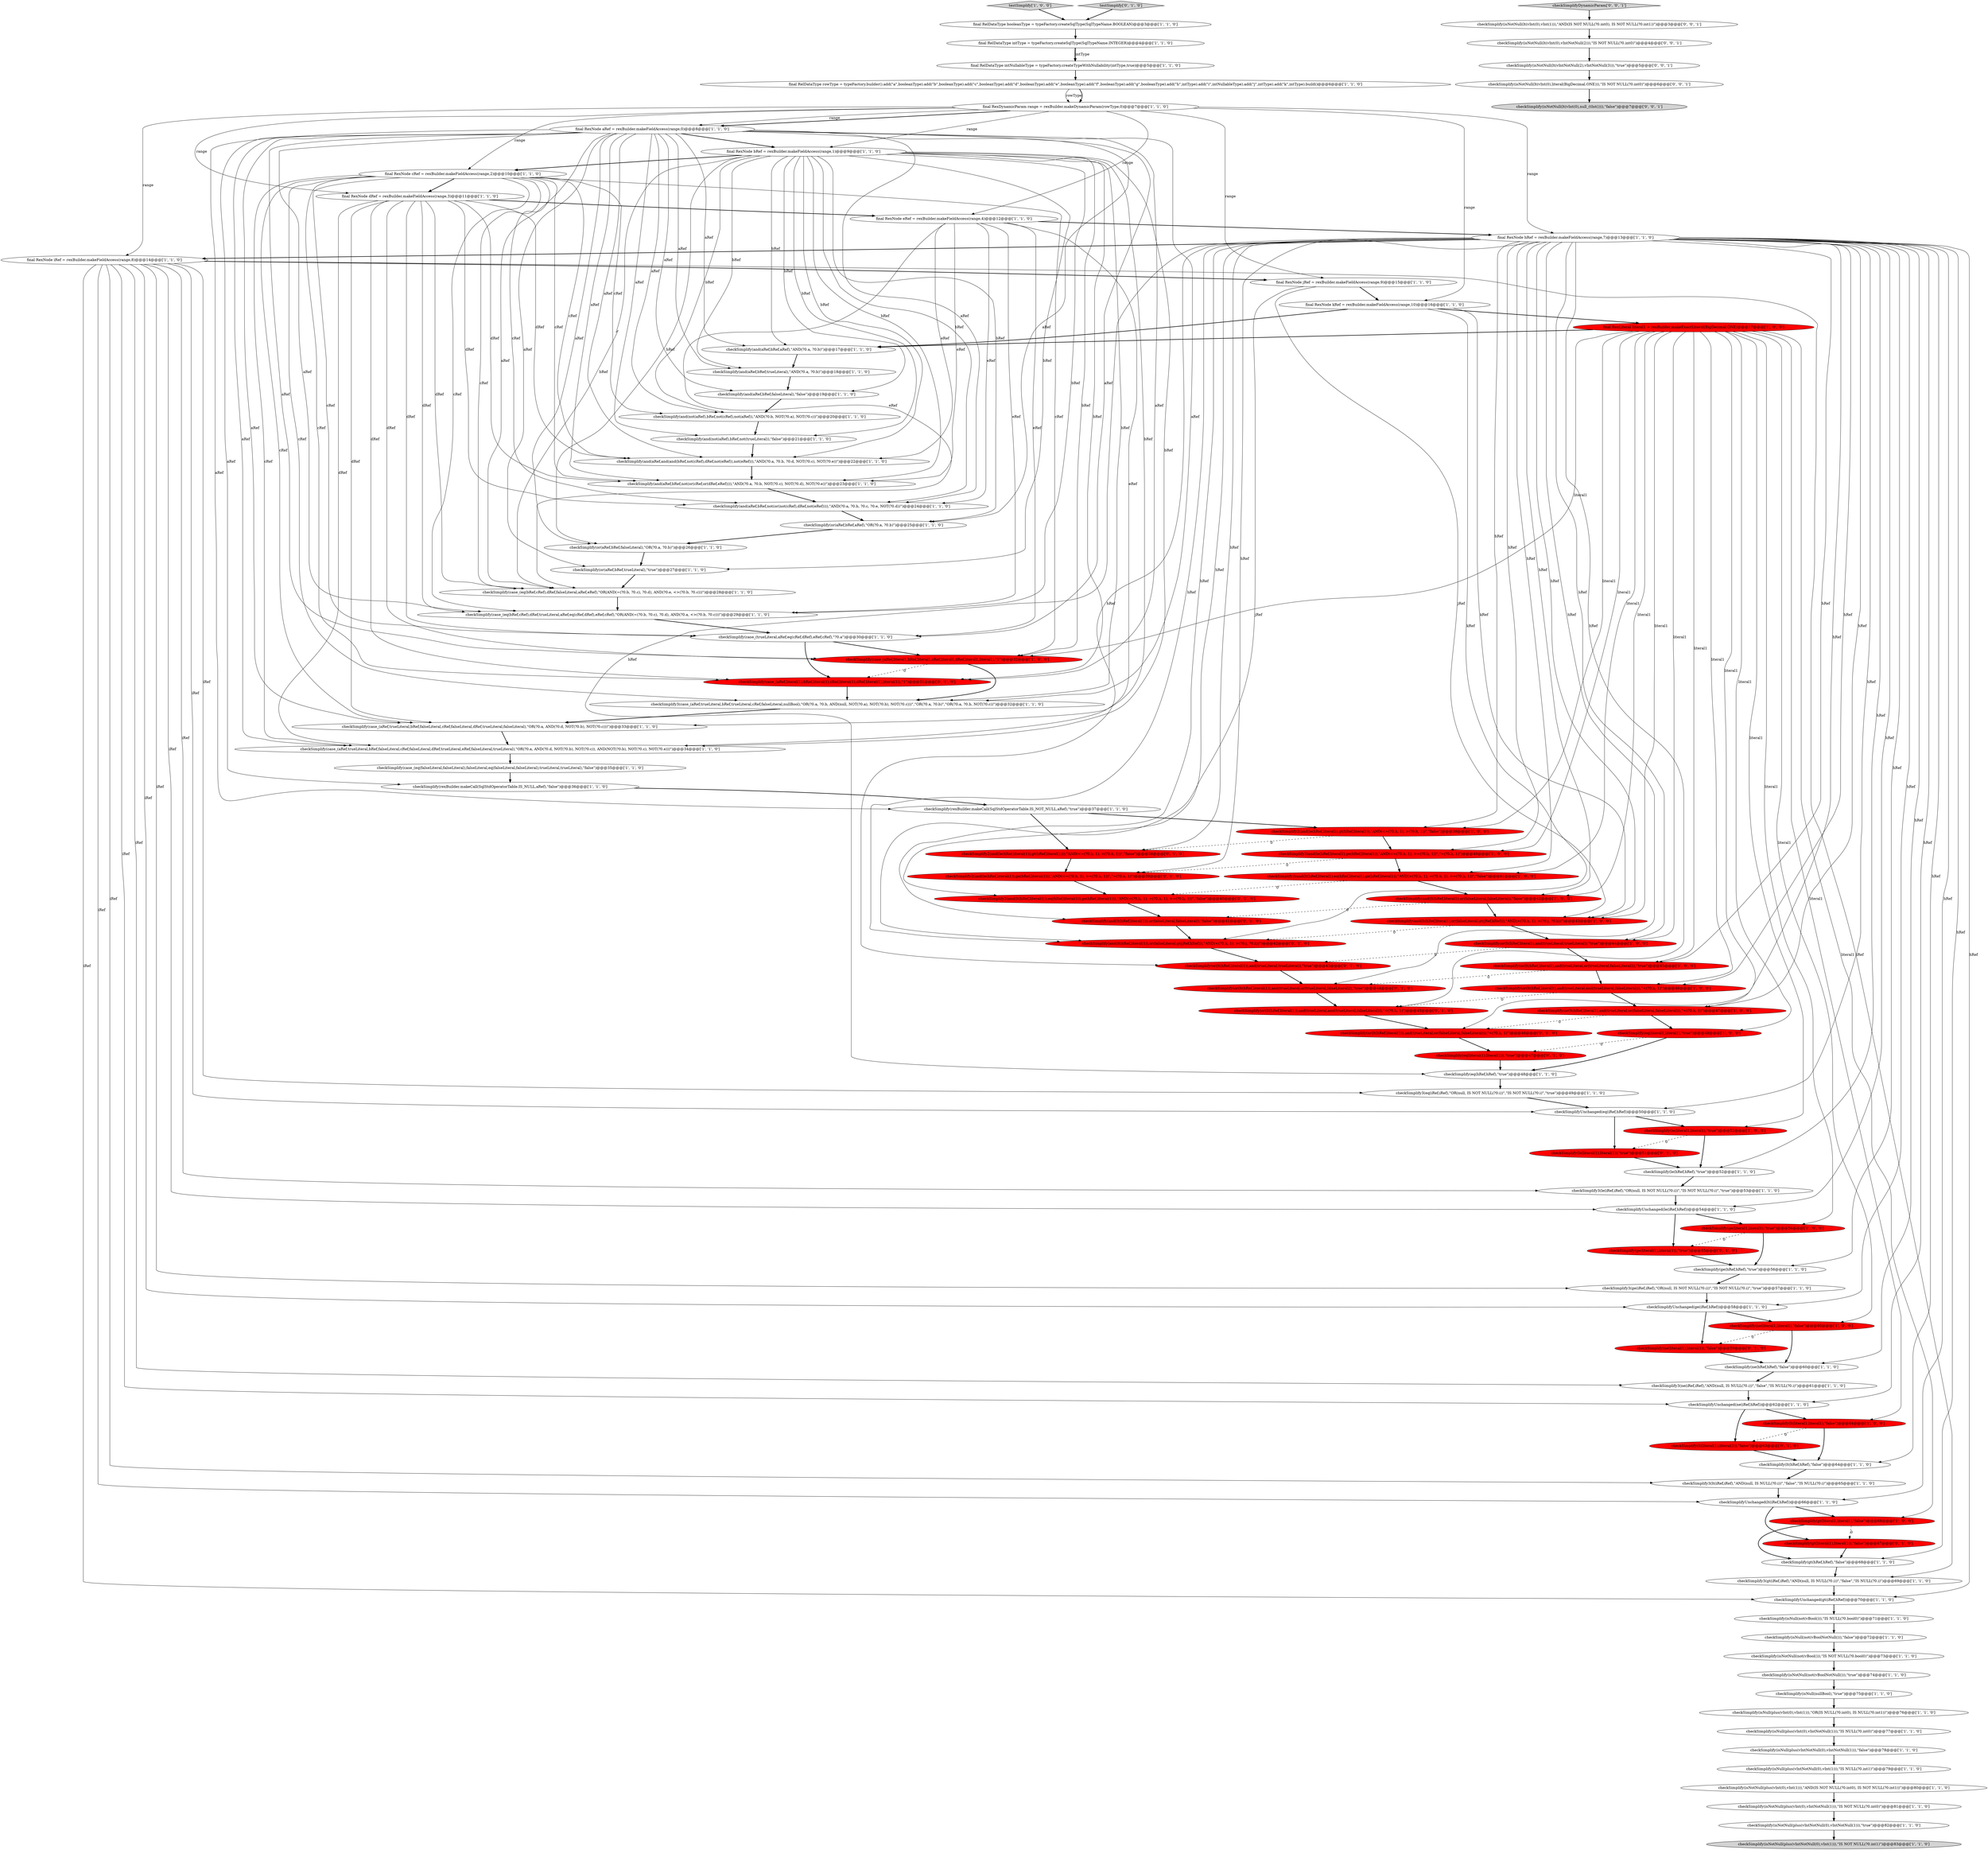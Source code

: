 digraph {
64 [style = filled, label = "checkSimplify(eq(hRef,hRef),\"true\")@@@48@@@['1', '1', '0']", fillcolor = white, shape = ellipse image = "AAA0AAABBB1BBB"];
10 [style = filled, label = "checkSimplify3(case_(aRef,trueLiteral,bRef,trueLiteral,cRef,falseLiteral,nullBool),\"OR(?0.a, ?0.b, AND(null, NOT(?0.a), NOT(?0.b), NOT(?0.c)))\",\"OR(?0.a, ?0.b)\",\"OR(?0.a, ?0.b, NOT(?0.c))\")@@@32@@@['1', '1', '0']", fillcolor = white, shape = ellipse image = "AAA0AAABBB1BBB"];
1 [style = filled, label = "checkSimplify(isNull(plus(vInt(0),vInt(1))),\"OR(IS NULL(?0.int0), IS NULL(?0.int1))\")@@@76@@@['1', '1', '0']", fillcolor = white, shape = ellipse image = "AAA0AAABBB1BBB"];
17 [style = filled, label = "checkSimplifyUnchanged(ge(iRef,hRef))@@@58@@@['1', '1', '0']", fillcolor = white, shape = ellipse image = "AAA0AAABBB1BBB"];
45 [style = filled, label = "checkSimplify(rexBuilder.makeCall(SqlStdOperatorTable.IS_NULL,aRef),\"false\")@@@36@@@['1', '1', '0']", fillcolor = white, shape = ellipse image = "AAA0AAABBB1BBB"];
32 [style = filled, label = "checkSimplify(isNotNull(plus(vInt(0),vIntNotNull(1))),\"IS NOT NULL(?0.int0)\")@@@81@@@['1', '1', '0']", fillcolor = white, shape = ellipse image = "AAA0AAABBB1BBB"];
3 [style = filled, label = "checkSimplify3(ne(iRef,iRef),\"AND(null, IS NULL(?0.i))\",\"false\",\"IS NULL(?0.i)\")@@@61@@@['1', '1', '0']", fillcolor = white, shape = ellipse image = "AAA0AAABBB1BBB"];
59 [style = filled, label = "checkSimplify(or(aRef,bRef,aRef),\"OR(?0.a, ?0.b)\")@@@25@@@['1', '1', '0']", fillcolor = white, shape = ellipse image = "AAA0AAABBB1BBB"];
46 [style = filled, label = "checkSimplify(le(literal1,literal1),\"true\")@@@52@@@['1', '0', '0']", fillcolor = red, shape = ellipse image = "AAA1AAABBB1BBB"];
36 [style = filled, label = "final RexNode iRef = rexBuilder.makeFieldAccess(range,8)@@@14@@@['1', '1', '0']", fillcolor = white, shape = ellipse image = "AAA0AAABBB1BBB"];
75 [style = filled, label = "checkSimplify(case_(aRef,trueLiteral,bRef,falseLiteral,cRef,falseLiteral,dRef,trueLiteral,falseLiteral),\"OR(?0.a, AND(?0.d, NOT(?0.b), NOT(?0.c)))\")@@@33@@@['1', '1', '0']", fillcolor = white, shape = ellipse image = "AAA0AAABBB1BBB"];
18 [style = filled, label = "final RelDataType intNullableType = typeFactory.createTypeWithNullability(intType,true)@@@5@@@['1', '1', '0']", fillcolor = white, shape = ellipse image = "AAA0AAABBB1BBB"];
99 [style = filled, label = "checkSimplify(case_(aRef,literal(1),bRef,literal(1),cRef,literal(1),dRef,literal(1),literal(1)),\"1\")@@@31@@@['0', '1', '0']", fillcolor = red, shape = ellipse image = "AAA1AAABBB2BBB"];
71 [style = filled, label = "checkSimplify(isNull(plus(vInt(0),vIntNotNull(1))),\"IS NULL(?0.int0)\")@@@77@@@['1', '1', '0']", fillcolor = white, shape = ellipse image = "AAA0AAABBB1BBB"];
35 [style = filled, label = "checkSimplify(or(lt(hRef,literal1),and(trueLiteral,or(trueLiteral,falseLiteral))),\"true\")@@@45@@@['1', '0', '0']", fillcolor = red, shape = ellipse image = "AAA1AAABBB1BBB"];
16 [style = filled, label = "checkSimplify2(and(lt(hRef,literal1),eq(hRef,literal1),ge(hRef,literal1)),\"AND(<(?0.h, 1), =(?0.h, 1), >=(?0.h, 1))\",\"false\")@@@41@@@['1', '0', '0']", fillcolor = red, shape = ellipse image = "AAA1AAABBB1BBB"];
13 [style = filled, label = "checkSimplify(case_(aRef,trueLiteral,bRef,falseLiteral,cRef,falseLiteral,dRef,trueLiteral,eRef,falseLiteral,trueLiteral),\"OR(?0.a, AND(?0.d, NOT(?0.b), NOT(?0.c)), AND(NOT(?0.b), NOT(?0.c), NOT(?0.e)))\")@@@34@@@['1', '1', '0']", fillcolor = white, shape = ellipse image = "AAA0AAABBB1BBB"];
74 [style = filled, label = "checkSimplify(ge(hRef,hRef),\"true\")@@@56@@@['1', '1', '0']", fillcolor = white, shape = ellipse image = "AAA0AAABBB1BBB"];
20 [style = filled, label = "final RexNode eRef = rexBuilder.makeFieldAccess(range,4)@@@12@@@['1', '1', '0']", fillcolor = white, shape = ellipse image = "AAA0AAABBB1BBB"];
19 [style = filled, label = "checkSimplify3(le(iRef,iRef),\"OR(null, IS NOT NULL(?0.i))\",\"IS NOT NULL(?0.i)\",\"true\")@@@53@@@['1', '1', '0']", fillcolor = white, shape = ellipse image = "AAA0AAABBB1BBB"];
24 [style = filled, label = "checkSimplify(and(aRef,bRef,falseLiteral),\"false\")@@@19@@@['1', '1', '0']", fillcolor = white, shape = ellipse image = "AAA0AAABBB1BBB"];
72 [style = filled, label = "checkSimplify(and(aRef,bRef,not(or(cRef,or(dRef,eRef)))),\"AND(?0.a, ?0.b, NOT(?0.c), NOT(?0.d), NOT(?0.e))\")@@@23@@@['1', '1', '0']", fillcolor = white, shape = ellipse image = "AAA0AAABBB1BBB"];
2 [style = filled, label = "checkSimplify3(lt(iRef,iRef),\"AND(null, IS NULL(?0.i))\",\"false\",\"IS NULL(?0.i)\")@@@65@@@['1', '1', '0']", fillcolor = white, shape = ellipse image = "AAA0AAABBB1BBB"];
97 [style = filled, label = "checkSimplify(eq(literal(1),literal(1)),\"true\")@@@47@@@['0', '1', '0']", fillcolor = red, shape = ellipse image = "AAA1AAABBB2BBB"];
25 [style = filled, label = "checkSimplify(case_(eq(bRef,cRef),dRef,trueLiteral,aRef,eq(cRef,dRef),eRef,cRef),\"OR(AND(=(?0.b, ?0.c), ?0.d), AND(?0.a, <>(?0.b, ?0.c)))\")@@@29@@@['1', '1', '0']", fillcolor = white, shape = ellipse image = "AAA0AAABBB1BBB"];
53 [style = filled, label = "checkSimplify(case_(aRef,literal1,bRef,literal1,cRef,literal1,dRef,literal1,literal1),\"1\")@@@32@@@['1', '0', '0']", fillcolor = red, shape = ellipse image = "AAA1AAABBB1BBB"];
70 [style = filled, label = "checkSimplify3(ge(iRef,iRef),\"OR(null, IS NOT NULL(?0.i))\",\"IS NOT NULL(?0.i)\",\"true\")@@@57@@@['1', '1', '0']", fillcolor = white, shape = ellipse image = "AAA0AAABBB1BBB"];
73 [style = filled, label = "checkSimplify(gt(literal1,literal1),\"false\")@@@68@@@['1', '0', '0']", fillcolor = red, shape = ellipse image = "AAA1AAABBB1BBB"];
69 [style = filled, label = "final RexNode cRef = rexBuilder.makeFieldAccess(range,2)@@@10@@@['1', '1', '0']", fillcolor = white, shape = ellipse image = "AAA0AAABBB1BBB"];
101 [style = filled, label = "checkSimplify(isNotNull(lt(vIntNotNull(2),vIntNotNull(3))),\"true\")@@@5@@@['0', '0', '1']", fillcolor = white, shape = ellipse image = "AAA0AAABBB3BBB"];
47 [style = filled, label = "checkSimplifyUnchanged(lt(iRef,hRef))@@@66@@@['1', '1', '0']", fillcolor = white, shape = ellipse image = "AAA0AAABBB1BBB"];
86 [style = filled, label = "checkSimplify(or(lt(hRef,literal(1)),and(trueLiteral,or(trueLiteral,falseLiteral))),\"true\")@@@44@@@['0', '1', '0']", fillcolor = red, shape = ellipse image = "AAA1AAABBB2BBB"];
9 [style = filled, label = "checkSimplify(isNull(plus(vIntNotNull(0),vInt(1))),\"IS NULL(?0.int1)\")@@@79@@@['1', '1', '0']", fillcolor = white, shape = ellipse image = "AAA0AAABBB1BBB"];
40 [style = filled, label = "checkSimplify(ne(literal1,literal1),\"false\")@@@60@@@['1', '0', '0']", fillcolor = red, shape = ellipse image = "AAA1AAABBB1BBB"];
56 [style = filled, label = "checkSimplify(isNull(not(vBoolNotNull())),\"false\")@@@72@@@['1', '1', '0']", fillcolor = white, shape = ellipse image = "AAA0AAABBB1BBB"];
102 [style = filled, label = "checkSimplify(isNotNull(lt(vInt(0),vIntNotNull(2))),\"IS NOT NULL(?0.int0)\")@@@4@@@['0', '0', '1']", fillcolor = white, shape = ellipse image = "AAA0AAABBB3BBB"];
94 [style = filled, label = "checkSimplify(lt(literal(1),literal(1)),\"false\")@@@63@@@['0', '1', '0']", fillcolor = red, shape = ellipse image = "AAA1AAABBB2BBB"];
95 [style = filled, label = "checkSimplify(ge(literal(1),literal(1)),\"true\")@@@55@@@['0', '1', '0']", fillcolor = red, shape = ellipse image = "AAA1AAABBB2BBB"];
42 [style = filled, label = "checkSimplify(isNull(plus(vIntNotNull(0),vIntNotNull(1))),\"false\")@@@78@@@['1', '1', '0']", fillcolor = white, shape = ellipse image = "AAA0AAABBB1BBB"];
15 [style = filled, label = "checkSimplify(and(lt(hRef,literal1),or(falseLiteral,gt(jRef,kRef))),\"AND(<(?0.h, 1), >(?0.j, ?0.k))\")@@@43@@@['1', '0', '0']", fillcolor = red, shape = ellipse image = "AAA1AAABBB1BBB"];
7 [style = filled, label = "testSimplify['1', '0', '0']", fillcolor = lightgray, shape = diamond image = "AAA0AAABBB1BBB"];
31 [style = filled, label = "checkSimplify2(and(le(hRef,literal1),ge(hRef,literal1)),\"AND(<=(?0.h, 1), >=(?0.h, 1))\",\"=(?0.h, 1)\")@@@40@@@['1', '0', '0']", fillcolor = red, shape = ellipse image = "AAA1AAABBB1BBB"];
14 [style = filled, label = "checkSimplify(and(aRef,bRef,not(or(not(cRef),dRef,not(eRef)))),\"AND(?0.a, ?0.b, ?0.c, ?0.e, NOT(?0.d))\")@@@24@@@['1', '1', '0']", fillcolor = white, shape = ellipse image = "AAA0AAABBB1BBB"];
50 [style = filled, label = "checkSimplify(isNull(nullBool),\"true\")@@@75@@@['1', '1', '0']", fillcolor = white, shape = ellipse image = "AAA0AAABBB1BBB"];
41 [style = filled, label = "checkSimplify2(and(le(hRef,literal1),gt(hRef,literal1)),\"AND(<=(?0.h, 1), >(?0.h, 1))\",\"false\")@@@39@@@['1', '0', '0']", fillcolor = red, shape = ellipse image = "AAA1AAABBB1BBB"];
12 [style = filled, label = "checkSimplify(or(aRef,bRef,falseLiteral),\"OR(?0.a, ?0.b)\")@@@26@@@['1', '1', '0']", fillcolor = white, shape = ellipse image = "AAA0AAABBB1BBB"];
60 [style = filled, label = "checkSimplify(rexBuilder.makeCall(SqlStdOperatorTable.IS_NOT_NULL,aRef),\"true\")@@@37@@@['1', '1', '0']", fillcolor = white, shape = ellipse image = "AAA0AAABBB1BBB"];
65 [style = filled, label = "checkSimplify3(eq(iRef,iRef),\"OR(null, IS NOT NULL(?0.i))\",\"IS NOT NULL(?0.i)\",\"true\")@@@49@@@['1', '1', '0']", fillcolor = white, shape = ellipse image = "AAA0AAABBB1BBB"];
93 [style = filled, label = "checkSimplify(or(lt(hRef,literal(1)),and(trueLiteral,trueLiteral)),\"true\")@@@43@@@['0', '1', '0']", fillcolor = red, shape = ellipse image = "AAA1AAABBB2BBB"];
26 [style = filled, label = "final RexNode bRef = rexBuilder.makeFieldAccess(range,1)@@@9@@@['1', '1', '0']", fillcolor = white, shape = ellipse image = "AAA0AAABBB1BBB"];
81 [style = filled, label = "checkSimplify(and(aRef,bRef,aRef),\"AND(?0.a, ?0.b)\")@@@17@@@['1', '1', '0']", fillcolor = white, shape = ellipse image = "AAA0AAABBB1BBB"];
22 [style = filled, label = "checkSimplify(lt(literal1,literal1),\"false\")@@@64@@@['1', '0', '0']", fillcolor = red, shape = ellipse image = "AAA1AAABBB1BBB"];
84 [style = filled, label = "checkSimplify(and(lt(hRef,literal(1)),or(falseLiteral,gt(jRef,kRef))),\"AND(<(?0.h, 1), >(?0.j, ?0.k))\")@@@42@@@['0', '1', '0']", fillcolor = red, shape = ellipse image = "AAA1AAABBB2BBB"];
51 [style = filled, label = "checkSimplify(isNotNull(plus(vIntNotNull(0),vIntNotNull(1))),\"true\")@@@82@@@['1', '1', '0']", fillcolor = white, shape = ellipse image = "AAA0AAABBB1BBB"];
55 [style = filled, label = "checkSimplify3(gt(iRef,iRef),\"AND(null, IS NULL(?0.i))\",\"false\",\"IS NULL(?0.i)\")@@@69@@@['1', '1', '0']", fillcolor = white, shape = ellipse image = "AAA0AAABBB1BBB"];
67 [style = filled, label = "final RelDataType booleanType = typeFactory.createSqlType(SqlTypeName.BOOLEAN)@@@3@@@['1', '1', '0']", fillcolor = white, shape = ellipse image = "AAA0AAABBB1BBB"];
54 [style = filled, label = "checkSimplify(eq(literal1,literal1),\"true\")@@@48@@@['1', '0', '0']", fillcolor = red, shape = ellipse image = "AAA1AAABBB1BBB"];
92 [style = filled, label = "checkSimplify2(and(le(hRef,literal(1)),gt(hRef,literal(1))),\"AND(<=(?0.h, 1), >(?0.h, 1))\",\"false\")@@@38@@@['0', '1', '0']", fillcolor = red, shape = ellipse image = "AAA1AAABBB2BBB"];
33 [style = filled, label = "checkSimplify(and(aRef,bRef,trueLiteral),\"AND(?0.a, ?0.b)\")@@@18@@@['1', '1', '0']", fillcolor = white, shape = ellipse image = "AAA0AAABBB1BBB"];
63 [style = filled, label = "checkSimplify(isNotNull(not(vBool())),\"IS NOT NULL(?0.bool0)\")@@@73@@@['1', '1', '0']", fillcolor = white, shape = ellipse image = "AAA0AAABBB1BBB"];
96 [style = filled, label = "checkSimplify2(and(le(hRef,literal(1)),ge(hRef,literal(1))),\"AND(<=(?0.h, 1), >=(?0.h, 1))\",\"=(?0.h, 1)\")@@@39@@@['0', '1', '0']", fillcolor = red, shape = ellipse image = "AAA1AAABBB2BBB"];
89 [style = filled, label = "testSimplify['0', '1', '0']", fillcolor = lightgray, shape = diamond image = "AAA0AAABBB2BBB"];
105 [style = filled, label = "checkSimplifyDynamicParam['0', '0', '1']", fillcolor = lightgray, shape = diamond image = "AAA0AAABBB3BBB"];
85 [style = filled, label = "checkSimplify(le(literal(1),literal(1)),\"true\")@@@51@@@['0', '1', '0']", fillcolor = red, shape = ellipse image = "AAA1AAABBB2BBB"];
66 [style = filled, label = "checkSimplify(and(not(aRef),bRef,not(trueLiteral)),\"false\")@@@21@@@['1', '1', '0']", fillcolor = white, shape = ellipse image = "AAA0AAABBB1BBB"];
90 [style = filled, label = "checkSimplify2(and(lt(hRef,literal(1)),eq(hRef,literal(1)),ge(hRef,literal(1))),\"AND(<(?0.h, 1), =(?0.h, 1), >=(?0.h, 1))\",\"false\")@@@40@@@['0', '1', '0']", fillcolor = red, shape = ellipse image = "AAA1AAABBB2BBB"];
48 [style = filled, label = "final RexDynamicParam range = rexBuilder.makeDynamicParam(rowType,0)@@@7@@@['1', '1', '0']", fillcolor = white, shape = ellipse image = "AAA0AAABBB1BBB"];
5 [style = filled, label = "checkSimplifyUnchanged(le(iRef,hRef))@@@54@@@['1', '1', '0']", fillcolor = white, shape = ellipse image = "AAA0AAABBB1BBB"];
4 [style = filled, label = "final RelDataType intType = typeFactory.createSqlType(SqlTypeName.INTEGER)@@@4@@@['1', '1', '0']", fillcolor = white, shape = ellipse image = "AAA0AAABBB1BBB"];
82 [style = filled, label = "checkSimplify(ne(hRef,hRef),\"false\")@@@60@@@['1', '1', '0']", fillcolor = white, shape = ellipse image = "AAA0AAABBB1BBB"];
8 [style = filled, label = "final RexNode hRef = rexBuilder.makeFieldAccess(range,7)@@@13@@@['1', '1', '0']", fillcolor = white, shape = ellipse image = "AAA0AAABBB1BBB"];
28 [style = filled, label = "checkSimplify(le(hRef,hRef),\"true\")@@@52@@@['1', '1', '0']", fillcolor = white, shape = ellipse image = "AAA0AAABBB1BBB"];
80 [style = filled, label = "final RexNode kRef = rexBuilder.makeFieldAccess(range,10)@@@16@@@['1', '1', '0']", fillcolor = white, shape = ellipse image = "AAA0AAABBB1BBB"];
103 [style = filled, label = "checkSimplify(isNotNull(lt(vInt(0),null_(tInt()))),\"false\")@@@7@@@['0', '0', '1']", fillcolor = lightgray, shape = ellipse image = "AAA0AAABBB3BBB"];
57 [style = filled, label = "final RexNode aRef = rexBuilder.makeFieldAccess(range,0)@@@8@@@['1', '1', '0']", fillcolor = white, shape = ellipse image = "AAA0AAABBB1BBB"];
91 [style = filled, label = "checkSimplify(or(lt(hRef,literal(1)),and(trueLiteral,or(falseLiteral,falseLiteral))),\"<(?0.h, 1)\")@@@46@@@['0', '1', '0']", fillcolor = red, shape = ellipse image = "AAA1AAABBB2BBB"];
30 [style = filled, label = "checkSimplify(and(lt(hRef,literal1),or(falseLiteral,falseLiteral)),\"false\")@@@42@@@['1', '0', '0']", fillcolor = red, shape = ellipse image = "AAA1AAABBB1BBB"];
11 [style = filled, label = "checkSimplify(isNotNull(not(vBoolNotNull())),\"true\")@@@74@@@['1', '1', '0']", fillcolor = white, shape = ellipse image = "AAA0AAABBB1BBB"];
44 [style = filled, label = "checkSimplify(case_(eq(bRef,cRef),dRef,falseLiteral,aRef,eRef),\"OR(AND(=(?0.b, ?0.c), ?0.d), AND(?0.e, <>(?0.b, ?0.c)))\")@@@28@@@['1', '1', '0']", fillcolor = white, shape = ellipse image = "AAA0AAABBB1BBB"];
0 [style = filled, label = "checkSimplify(and(aRef,and(and(bRef,not(cRef),dRef,not(eRef)),not(eRef))),\"AND(?0.a, ?0.b, ?0.d, NOT(?0.c), NOT(?0.e))\")@@@22@@@['1', '1', '0']", fillcolor = white, shape = ellipse image = "AAA0AAABBB1BBB"];
58 [style = filled, label = "checkSimplify(isNotNull(plus(vInt(0),vInt(1))),\"AND(IS NOT NULL(?0.int0), IS NOT NULL(?0.int1))\")@@@80@@@['1', '1', '0']", fillcolor = white, shape = ellipse image = "AAA0AAABBB1BBB"];
6 [style = filled, label = "checkSimplify(case_(trueLiteral,aRef,eq(cRef,dRef),eRef,cRef),\"?0.a\")@@@30@@@['1', '1', '0']", fillcolor = white, shape = ellipse image = "AAA0AAABBB1BBB"];
98 [style = filled, label = "checkSimplify(ne(literal(1),literal(1)),\"false\")@@@59@@@['0', '1', '0']", fillcolor = red, shape = ellipse image = "AAA1AAABBB2BBB"];
37 [style = filled, label = "checkSimplifyUnchanged(eq(iRef,hRef))@@@50@@@['1', '1', '0']", fillcolor = white, shape = ellipse image = "AAA0AAABBB1BBB"];
34 [style = filled, label = "checkSimplify(and(not(aRef),bRef,not(cRef),not(aRef)),\"AND(?0.b, NOT(?0.a), NOT(?0.c))\")@@@20@@@['1', '1', '0']", fillcolor = white, shape = ellipse image = "AAA0AAABBB1BBB"];
39 [style = filled, label = "final RexLiteral literal1 = rexBuilder.makeExactLiteral(BigDecimal.ONE)@@@17@@@['1', '0', '0']", fillcolor = red, shape = ellipse image = "AAA1AAABBB1BBB"];
27 [style = filled, label = "checkSimplify(or(lt(hRef,literal1),and(trueLiteral,trueLiteral)),\"true\")@@@44@@@['1', '0', '0']", fillcolor = red, shape = ellipse image = "AAA1AAABBB1BBB"];
100 [style = filled, label = "checkSimplify(isNotNull(lt(vInt(0),vInt(1))),\"AND(IS NOT NULL(?0.int0), IS NOT NULL(?0.int1))\")@@@3@@@['0', '0', '1']", fillcolor = white, shape = ellipse image = "AAA0AAABBB3BBB"];
62 [style = filled, label = "checkSimplifyUnchanged(gt(iRef,hRef))@@@70@@@['1', '1', '0']", fillcolor = white, shape = ellipse image = "AAA0AAABBB1BBB"];
87 [style = filled, label = "checkSimplify(and(lt(hRef,literal(1)),or(falseLiteral,falseLiteral)),\"false\")@@@41@@@['0', '1', '0']", fillcolor = red, shape = ellipse image = "AAA1AAABBB2BBB"];
61 [style = filled, label = "checkSimplify(or(lt(hRef,literal1),and(trueLiteral,or(falseLiteral,falseLiteral))),\"<(?0.h, 1)\")@@@47@@@['1', '0', '0']", fillcolor = red, shape = ellipse image = "AAA1AAABBB1BBB"];
52 [style = filled, label = "checkSimplify(ge(literal1,literal1),\"true\")@@@56@@@['1', '0', '0']", fillcolor = red, shape = ellipse image = "AAA1AAABBB1BBB"];
38 [style = filled, label = "checkSimplify(case_(eq(falseLiteral,falseLiteral),falseLiteral,eq(falseLiteral,falseLiteral),trueLiteral,trueLiteral),\"false\")@@@35@@@['1', '1', '0']", fillcolor = white, shape = ellipse image = "AAA0AAABBB1BBB"];
104 [style = filled, label = "checkSimplify(isNotNull(lt(vInt(0),literal(BigDecimal.ONE))),\"IS NOT NULL(?0.int0)\")@@@6@@@['0', '0', '1']", fillcolor = white, shape = ellipse image = "AAA0AAABBB3BBB"];
23 [style = filled, label = "checkSimplify(or(lt(hRef,literal1),and(trueLiteral,and(trueLiteral,falseLiteral))),\"<(?0.h, 1)\")@@@46@@@['1', '0', '0']", fillcolor = red, shape = ellipse image = "AAA1AAABBB1BBB"];
76 [style = filled, label = "final RelDataType rowType = typeFactory.builder().add(\"a\",booleanType).add(\"b\",booleanType).add(\"c\",booleanType).add(\"d\",booleanType).add(\"e\",booleanType).add(\"f\",booleanType).add(\"g\",booleanType).add(\"h\",intType).add(\"i\",intNullableType).add(\"j\",intType).add(\"k\",intType).build()@@@6@@@['1', '1', '0']", fillcolor = white, shape = ellipse image = "AAA0AAABBB1BBB"];
68 [style = filled, label = "checkSimplify(lt(hRef,hRef),\"false\")@@@64@@@['1', '1', '0']", fillcolor = white, shape = ellipse image = "AAA0AAABBB1BBB"];
83 [style = filled, label = "checkSimplify(gt(literal(1),literal(1)),\"false\")@@@67@@@['0', '1', '0']", fillcolor = red, shape = ellipse image = "AAA1AAABBB2BBB"];
77 [style = filled, label = "checkSimplify(or(aRef,bRef,trueLiteral),\"true\")@@@27@@@['1', '1', '0']", fillcolor = white, shape = ellipse image = "AAA0AAABBB1BBB"];
78 [style = filled, label = "final RexNode jRef = rexBuilder.makeFieldAccess(range,9)@@@15@@@['1', '1', '0']", fillcolor = white, shape = ellipse image = "AAA0AAABBB1BBB"];
79 [style = filled, label = "final RexNode dRef = rexBuilder.makeFieldAccess(range,3)@@@11@@@['1', '1', '0']", fillcolor = white, shape = ellipse image = "AAA0AAABBB1BBB"];
88 [style = filled, label = "checkSimplify(or(lt(hRef,literal(1)),and(trueLiteral,and(trueLiteral,falseLiteral))),\"<(?0.h, 1)\")@@@45@@@['0', '1', '0']", fillcolor = red, shape = ellipse image = "AAA1AAABBB2BBB"];
29 [style = filled, label = "checkSimplifyUnchanged(ne(iRef,hRef))@@@62@@@['1', '1', '0']", fillcolor = white, shape = ellipse image = "AAA0AAABBB1BBB"];
21 [style = filled, label = "checkSimplify(gt(hRef,hRef),\"false\")@@@68@@@['1', '1', '0']", fillcolor = white, shape = ellipse image = "AAA0AAABBB1BBB"];
49 [style = filled, label = "checkSimplify(isNotNull(plus(vIntNotNull(0),vInt(1))),\"IS NOT NULL(?0.int1)\")@@@83@@@['1', '1', '0']", fillcolor = lightgray, shape = ellipse image = "AAA0AAABBB1BBB"];
43 [style = filled, label = "checkSimplify(isNull(not(vBool())),\"IS NULL(?0.bool0)\")@@@71@@@['1', '1', '0']", fillcolor = white, shape = ellipse image = "AAA0AAABBB1BBB"];
104->103 [style = bold, label=""];
8->5 [style = solid, label="hRef"];
69->72 [style = solid, label="cRef"];
15->84 [style = dashed, label="0"];
61->91 [style = dashed, label="0"];
8->84 [style = solid, label="hRef"];
57->45 [style = solid, label="aRef"];
57->72 [style = solid, label="aRef"];
79->14 [style = solid, label="dRef"];
27->93 [style = dashed, label="0"];
58->32 [style = bold, label=""];
55->62 [style = bold, label=""];
37->85 [style = bold, label=""];
8->23 [style = solid, label="hRef"];
42->9 [style = bold, label=""];
36->37 [style = solid, label="iRef"];
36->29 [style = solid, label="iRef"];
16->90 [style = dashed, label="0"];
24->34 [style = bold, label=""];
73->21 [style = bold, label=""];
7->67 [style = bold, label=""];
26->10 [style = solid, label="bRef"];
39->16 [style = solid, label="literal1"];
57->0 [style = solid, label="aRef"];
93->86 [style = bold, label=""];
25->6 [style = bold, label=""];
94->68 [style = bold, label=""];
20->6 [style = solid, label="eRef"];
26->0 [style = solid, label="bRef"];
8->31 [style = solid, label="hRef"];
84->93 [style = bold, label=""];
26->12 [style = solid, label="bRef"];
59->12 [style = bold, label=""];
9->58 [style = bold, label=""];
57->6 [style = solid, label="aRef"];
8->16 [style = solid, label="hRef"];
66->0 [style = bold, label=""];
8->29 [style = solid, label="hRef"];
19->5 [style = bold, label=""];
39->35 [style = solid, label="literal1"];
35->23 [style = bold, label=""];
57->66 [style = solid, label="aRef"];
8->36 [style = bold, label=""];
79->72 [style = solid, label="dRef"];
69->0 [style = solid, label="cRef"];
8->90 [style = solid, label="hRef"];
8->88 [style = solid, label="hRef"];
79->20 [style = bold, label=""];
10->75 [style = bold, label=""];
67->4 [style = bold, label=""];
65->37 [style = bold, label=""];
48->26 [style = solid, label="range"];
78->15 [style = solid, label="jRef"];
74->70 [style = bold, label=""];
78->80 [style = bold, label=""];
95->74 [style = bold, label=""];
80->84 [style = solid, label="kRef"];
57->77 [style = solid, label="aRef"];
52->74 [style = bold, label=""];
80->15 [style = solid, label="kRef"];
23->88 [style = dashed, label="0"];
26->72 [style = solid, label="bRef"];
79->25 [style = solid, label="dRef"];
57->99 [style = solid, label="aRef"];
26->75 [style = solid, label="bRef"];
80->39 [style = bold, label=""];
35->86 [style = dashed, label="0"];
79->44 [style = solid, label="dRef"];
105->100 [style = bold, label=""];
8->68 [style = solid, label="hRef"];
39->46 [style = solid, label="literal1"];
40->98 [style = dashed, label="0"];
57->60 [style = solid, label="aRef"];
70->17 [style = bold, label=""];
8->61 [style = solid, label="hRef"];
8->87 [style = solid, label="hRef"];
98->82 [style = bold, label=""];
36->70 [style = solid, label="iRef"];
76->48 [style = solid, label="rowType"];
48->79 [style = solid, label="range"];
8->35 [style = solid, label="hRef"];
41->92 [style = dashed, label="0"];
69->99 [style = solid, label="cRef"];
69->14 [style = solid, label="cRef"];
8->82 [style = solid, label="hRef"];
72->14 [style = bold, label=""];
23->61 [style = bold, label=""];
69->10 [style = solid, label="cRef"];
57->14 [style = solid, label="aRef"];
76->48 [style = bold, label=""];
69->6 [style = solid, label="cRef"];
8->27 [style = solid, label="hRef"];
39->81 [style = bold, label=""];
36->62 [style = solid, label="iRef"];
39->23 [style = solid, label="literal1"];
78->84 [style = solid, label="jRef"];
69->34 [style = solid, label="cRef"];
4->18 [style = bold, label=""];
38->45 [style = bold, label=""];
60->41 [style = bold, label=""];
39->54 [style = solid, label="literal1"];
54->97 [style = dashed, label="0"];
69->25 [style = solid, label="cRef"];
48->69 [style = solid, label="range"];
101->104 [style = bold, label=""];
36->47 [style = solid, label="iRef"];
69->53 [style = solid, label="cRef"];
26->81 [style = solid, label="bRef"];
6->53 [style = bold, label=""];
90->87 [style = bold, label=""];
39->61 [style = solid, label="literal1"];
20->8 [style = bold, label=""];
46->85 [style = dashed, label="0"];
62->43 [style = bold, label=""];
37->46 [style = bold, label=""];
40->82 [style = bold, label=""];
57->33 [style = solid, label="aRef"];
96->90 [style = bold, label=""];
8->91 [style = solid, label="hRef"];
53->99 [style = dashed, label="0"];
36->78 [style = bold, label=""];
79->99 [style = solid, label="dRef"];
28->19 [style = bold, label=""];
71->42 [style = bold, label=""];
26->44 [style = solid, label="bRef"];
8->21 [style = solid, label="hRef"];
5->52 [style = bold, label=""];
39->27 [style = solid, label="literal1"];
26->59 [style = solid, label="bRef"];
20->72 [style = solid, label="eRef"];
79->6 [style = solid, label="dRef"];
45->60 [style = bold, label=""];
57->10 [style = solid, label="aRef"];
53->10 [style = bold, label=""];
26->25 [style = solid, label="bRef"];
48->8 [style = solid, label="range"];
57->13 [style = solid, label="aRef"];
32->51 [style = bold, label=""];
3->29 [style = bold, label=""];
57->75 [style = solid, label="aRef"];
20->13 [style = solid, label="eRef"];
8->17 [style = solid, label="hRef"];
30->87 [style = dashed, label="0"];
30->15 [style = bold, label=""];
8->96 [style = solid, label="hRef"];
26->66 [style = solid, label="bRef"];
4->18 [style = solid, label="intType"];
54->64 [style = bold, label=""];
63->11 [style = bold, label=""];
80->81 [style = bold, label=""];
77->44 [style = bold, label=""];
82->3 [style = bold, label=""];
92->96 [style = bold, label=""];
46->28 [style = bold, label=""];
87->84 [style = bold, label=""];
97->64 [style = bold, label=""];
22->68 [style = bold, label=""];
57->24 [style = solid, label="aRef"];
48->57 [style = solid, label="range"];
39->22 [style = solid, label="literal1"];
26->99 [style = solid, label="bRef"];
26->33 [style = solid, label="bRef"];
57->26 [style = bold, label=""];
69->79 [style = bold, label=""];
17->40 [style = bold, label=""];
17->98 [style = bold, label=""];
69->75 [style = solid, label="cRef"];
60->92 [style = bold, label=""];
69->13 [style = solid, label="cRef"];
79->13 [style = solid, label="dRef"];
39->41 [style = solid, label="literal1"];
36->2 [style = solid, label="iRef"];
27->35 [style = bold, label=""];
99->10 [style = bold, label=""];
21->55 [style = bold, label=""];
8->37 [style = solid, label="hRef"];
91->97 [style = bold, label=""];
36->65 [style = solid, label="iRef"];
26->34 [style = solid, label="bRef"];
102->101 [style = bold, label=""];
39->15 [style = solid, label="literal1"];
36->3 [style = solid, label="iRef"];
8->62 [style = solid, label="hRef"];
33->24 [style = bold, label=""];
64->65 [style = bold, label=""];
16->30 [style = bold, label=""];
8->41 [style = solid, label="hRef"];
31->96 [style = dashed, label="0"];
47->83 [style = bold, label=""];
8->92 [style = solid, label="hRef"];
5->95 [style = bold, label=""];
36->55 [style = solid, label="iRef"];
11->50 [style = bold, label=""];
48->36 [style = solid, label="range"];
44->25 [style = bold, label=""];
83->21 [style = bold, label=""];
41->31 [style = bold, label=""];
100->102 [style = bold, label=""];
8->93 [style = solid, label="hRef"];
20->14 [style = solid, label="eRef"];
56->63 [style = bold, label=""];
61->54 [style = bold, label=""];
26->13 [style = solid, label="bRef"];
0->72 [style = bold, label=""];
48->20 [style = solid, label="range"];
57->12 [style = solid, label="aRef"];
36->17 [style = solid, label="iRef"];
26->69 [style = bold, label=""];
2->47 [style = bold, label=""];
39->40 [style = solid, label="literal1"];
57->25 [style = solid, label="aRef"];
26->77 [style = solid, label="bRef"];
39->52 [style = solid, label="literal1"];
22->94 [style = dashed, label="0"];
69->44 [style = solid, label="cRef"];
34->66 [style = bold, label=""];
75->13 [style = bold, label=""];
48->80 [style = solid, label="range"];
48->78 [style = solid, label="range"];
20->44 [style = solid, label="eRef"];
89->67 [style = bold, label=""];
48->57 [style = bold, label=""];
57->53 [style = solid, label="aRef"];
31->16 [style = bold, label=""];
47->73 [style = bold, label=""];
36->5 [style = solid, label="iRef"];
86->88 [style = bold, label=""];
20->25 [style = solid, label="eRef"];
8->86 [style = solid, label="hRef"];
79->0 [style = solid, label="dRef"];
26->24 [style = solid, label="bRef"];
1->71 [style = bold, label=""];
51->49 [style = bold, label=""];
39->73 [style = solid, label="literal1"];
36->19 [style = solid, label="iRef"];
20->0 [style = solid, label="eRef"];
18->76 [style = bold, label=""];
8->64 [style = solid, label="hRef"];
26->53 [style = solid, label="bRef"];
52->95 [style = dashed, label="0"];
39->31 [style = solid, label="literal1"];
8->28 [style = solid, label="hRef"];
73->83 [style = dashed, label="0"];
8->15 [style = solid, label="hRef"];
8->74 [style = solid, label="hRef"];
50->1 [style = bold, label=""];
6->99 [style = bold, label=""];
68->2 [style = bold, label=""];
79->75 [style = solid, label="dRef"];
29->94 [style = bold, label=""];
88->91 [style = bold, label=""];
85->28 [style = bold, label=""];
79->53 [style = solid, label="dRef"];
57->34 [style = solid, label="aRef"];
13->38 [style = bold, label=""];
57->81 [style = solid, label="aRef"];
39->30 [style = solid, label="literal1"];
81->33 [style = bold, label=""];
14->59 [style = bold, label=""];
29->22 [style = bold, label=""];
8->30 [style = solid, label="hRef"];
57->44 [style = solid, label="aRef"];
26->14 [style = solid, label="bRef"];
15->27 [style = bold, label=""];
12->77 [style = bold, label=""];
39->53 [style = solid, label="literal1"];
43->56 [style = bold, label=""];
8->47 [style = solid, label="hRef"];
57->59 [style = solid, label="aRef"];
}
